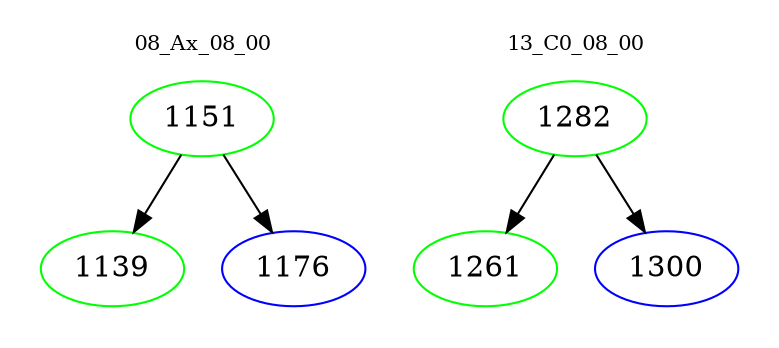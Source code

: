 digraph{
subgraph cluster_0 {
color = white
label = "08_Ax_08_00";
fontsize=10;
T0_1151 [label="1151", color="green"]
T0_1151 -> T0_1139 [color="black"]
T0_1139 [label="1139", color="green"]
T0_1151 -> T0_1176 [color="black"]
T0_1176 [label="1176", color="blue"]
}
subgraph cluster_1 {
color = white
label = "13_C0_08_00";
fontsize=10;
T1_1282 [label="1282", color="green"]
T1_1282 -> T1_1261 [color="black"]
T1_1261 [label="1261", color="green"]
T1_1282 -> T1_1300 [color="black"]
T1_1300 [label="1300", color="blue"]
}
}
